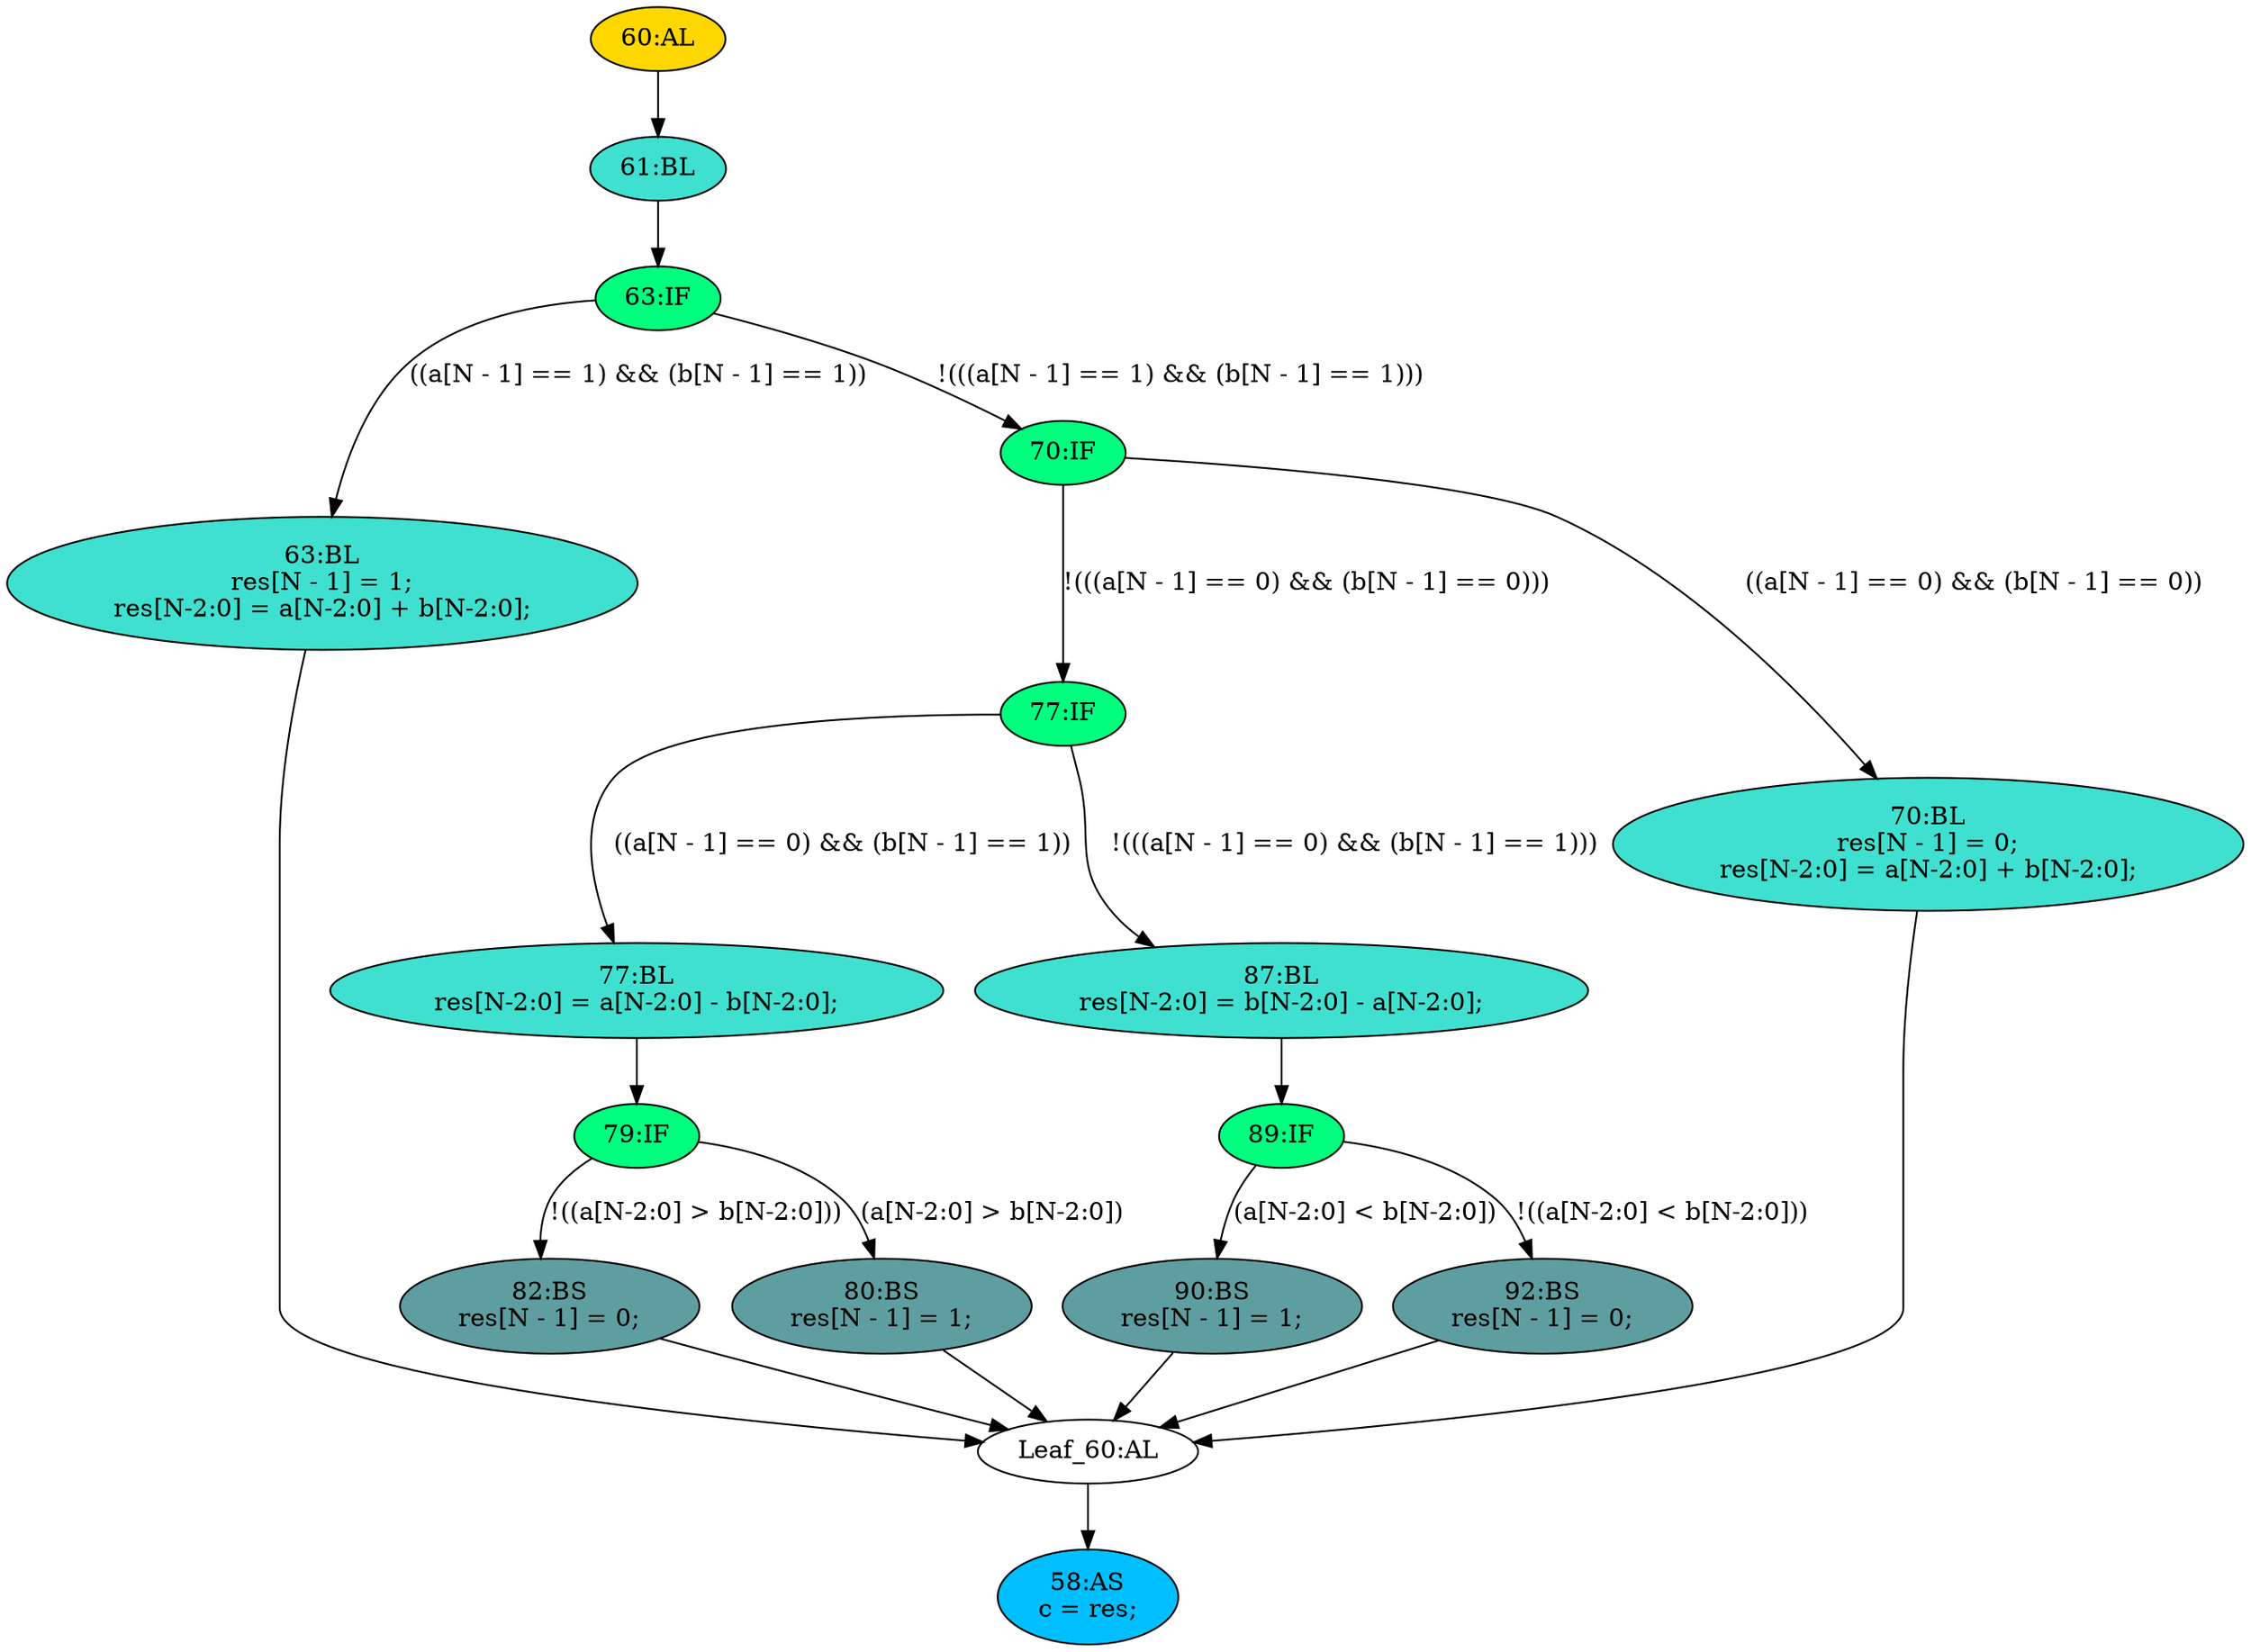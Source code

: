 strict digraph "compose( ,  )" {
	node [label="\N"];
	"63:BL"	 [ast="<pyverilog.vparser.ast.Block object at 0x7f093f545e10>",
		fillcolor=turquoise,
		label="63:BL
res[N - 1] = 1;
res[N-2:0] = a[N-2:0] + b[N-2:0];",
		statements="[<pyverilog.vparser.ast.BlockingSubstitution object at 0x7f09416b8f10>, <pyverilog.vparser.ast.BlockingSubstitution object at 0x7f093f23e210>]",
		style=filled,
		typ=Block];
	"Leaf_60:AL"	 [def_var="['res']",
		label="Leaf_60:AL"];
	"63:BL" -> "Leaf_60:AL"	 [cond="[]",
		lineno=None];
	"77:IF"	 [ast="<pyverilog.vparser.ast.IfStatement object at 0x7f093f24e2d0>",
		fillcolor=springgreen,
		label="77:IF",
		statements="[]",
		style=filled,
		typ=IfStatement];
	"77:BL"	 [ast="<pyverilog.vparser.ast.Block object at 0x7f093f24ce10>",
		fillcolor=turquoise,
		label="77:BL
res[N-2:0] = a[N-2:0] - b[N-2:0];",
		statements="[<pyverilog.vparser.ast.BlockingSubstitution object at 0x7f093f24e1d0>]",
		style=filled,
		typ=Block];
	"77:IF" -> "77:BL"	 [cond="['a', 'N', 'b', 'N']",
		label="((a[N - 1] == 0) && (b[N - 1] == 1))",
		lineno=77];
	"87:BL"	 [ast="<pyverilog.vparser.ast.Block object at 0x7f093f24ec50>",
		fillcolor=turquoise,
		label="87:BL
res[N-2:0] = b[N-2:0] - a[N-2:0];",
		statements="[<pyverilog.vparser.ast.BlockingSubstitution object at 0x7f093f24efd0>]",
		style=filled,
		typ=Block];
	"77:IF" -> "87:BL"	 [cond="['a', 'N', 'b', 'N']",
		label="!(((a[N - 1] == 0) && (b[N - 1] == 1)))",
		lineno=77];
	"82:BS"	 [ast="<pyverilog.vparser.ast.BlockingSubstitution object at 0x7f093f24cd50>",
		fillcolor=cadetblue,
		label="82:BS
res[N - 1] = 0;",
		statements="[<pyverilog.vparser.ast.BlockingSubstitution object at 0x7f093f24cd50>]",
		style=filled,
		typ=BlockingSubstitution];
	"82:BS" -> "Leaf_60:AL"	 [cond="[]",
		lineno=None];
	"58:AS"	 [ast="<pyverilog.vparser.ast.Assign object at 0x7f093f261190>",
		def_var="['c']",
		fillcolor=deepskyblue,
		label="58:AS
c = res;",
		statements="[]",
		style=filled,
		typ=Assign,
		use_var="['res']"];
	"60:AL"	 [ast="<pyverilog.vparser.ast.Always object at 0x7f093f26ad90>",
		clk_sens=False,
		fillcolor=gold,
		label="60:AL",
		sens="['a', 'b']",
		statements="[]",
		style=filled,
		typ=Always,
		use_var="['a', 'b', 'N']"];
	"61:BL"	 [ast="<pyverilog.vparser.ast.Block object at 0x7f093f27d250>",
		fillcolor=turquoise,
		label="61:BL",
		statements="[]",
		style=filled,
		typ=Block];
	"60:AL" -> "61:BL"	 [cond="[]",
		lineno=None];
	"70:BL"	 [ast="<pyverilog.vparser.ast.Block object at 0x7f093f23eb50>",
		fillcolor=turquoise,
		label="70:BL
res[N - 1] = 0;
res[N-2:0] = a[N-2:0] + b[N-2:0];",
		statements="[<pyverilog.vparser.ast.BlockingSubstitution object at 0x7f093f23e9d0>, <pyverilog.vparser.ast.BlockingSubstitution object at 0x7f093f23eed0>]",
		style=filled,
		typ=Block];
	"70:BL" -> "Leaf_60:AL"	 [cond="[]",
		lineno=None];
	"89:IF"	 [ast="<pyverilog.vparser.ast.IfStatement object at 0x7f093f24eb10>",
		fillcolor=springgreen,
		label="89:IF",
		statements="[]",
		style=filled,
		typ=IfStatement];
	"90:BS"	 [ast="<pyverilog.vparser.ast.BlockingSubstitution object at 0x7f093f24e910>",
		fillcolor=cadetblue,
		label="90:BS
res[N - 1] = 1;",
		statements="[<pyverilog.vparser.ast.BlockingSubstitution object at 0x7f093f24e910>]",
		style=filled,
		typ=BlockingSubstitution];
	"89:IF" -> "90:BS"	 [cond="['a', 'N', 'b', 'N']",
		label="(a[N-2:0] < b[N-2:0])",
		lineno=89];
	"92:BS"	 [ast="<pyverilog.vparser.ast.BlockingSubstitution object at 0x7f093f24eb90>",
		fillcolor=cadetblue,
		label="92:BS
res[N - 1] = 0;",
		statements="[<pyverilog.vparser.ast.BlockingSubstitution object at 0x7f093f24eb90>]",
		style=filled,
		typ=BlockingSubstitution];
	"89:IF" -> "92:BS"	 [cond="['a', 'N', 'b', 'N']",
		label="!((a[N-2:0] < b[N-2:0]))",
		lineno=89];
	"79:IF"	 [ast="<pyverilog.vparser.ast.IfStatement object at 0x7f093f24ccd0>",
		fillcolor=springgreen,
		label="79:IF",
		statements="[]",
		style=filled,
		typ=IfStatement];
	"77:BL" -> "79:IF"	 [cond="[]",
		lineno=None];
	"63:IF"	 [ast="<pyverilog.vparser.ast.IfStatement object at 0x7f093f23e310>",
		fillcolor=springgreen,
		label="63:IF",
		statements="[]",
		style=filled,
		typ=IfStatement];
	"63:IF" -> "63:BL"	 [cond="['a', 'N', 'b', 'N']",
		label="((a[N - 1] == 1) && (b[N - 1] == 1))",
		lineno=63];
	"70:IF"	 [ast="<pyverilog.vparser.ast.IfStatement object at 0x7f093f23efd0>",
		fillcolor=springgreen,
		label="70:IF",
		statements="[]",
		style=filled,
		typ=IfStatement];
	"63:IF" -> "70:IF"	 [cond="['a', 'N', 'b', 'N']",
		label="!(((a[N - 1] == 1) && (b[N - 1] == 1)))",
		lineno=63];
	"79:IF" -> "82:BS"	 [cond="['a', 'N', 'b', 'N']",
		label="!((a[N-2:0] > b[N-2:0]))",
		lineno=79];
	"80:BS"	 [ast="<pyverilog.vparser.ast.BlockingSubstitution object at 0x7f093f24cad0>",
		fillcolor=cadetblue,
		label="80:BS
res[N - 1] = 1;",
		statements="[<pyverilog.vparser.ast.BlockingSubstitution object at 0x7f093f24cad0>]",
		style=filled,
		typ=BlockingSubstitution];
	"79:IF" -> "80:BS"	 [cond="['a', 'N', 'b', 'N']",
		label="(a[N-2:0] > b[N-2:0])",
		lineno=79];
	"70:IF" -> "77:IF"	 [cond="['a', 'N', 'b', 'N']",
		label="!(((a[N - 1] == 0) && (b[N - 1] == 0)))",
		lineno=70];
	"70:IF" -> "70:BL"	 [cond="['a', 'N', 'b', 'N']",
		label="((a[N - 1] == 0) && (b[N - 1] == 0))",
		lineno=70];
	"90:BS" -> "Leaf_60:AL"	 [cond="[]",
		lineno=None];
	"92:BS" -> "Leaf_60:AL"	 [cond="[]",
		lineno=None];
	"Leaf_60:AL" -> "58:AS";
	"80:BS" -> "Leaf_60:AL"	 [cond="[]",
		lineno=None];
	"87:BL" -> "89:IF"	 [cond="[]",
		lineno=None];
	"61:BL" -> "63:IF"	 [cond="[]",
		lineno=None];
}

